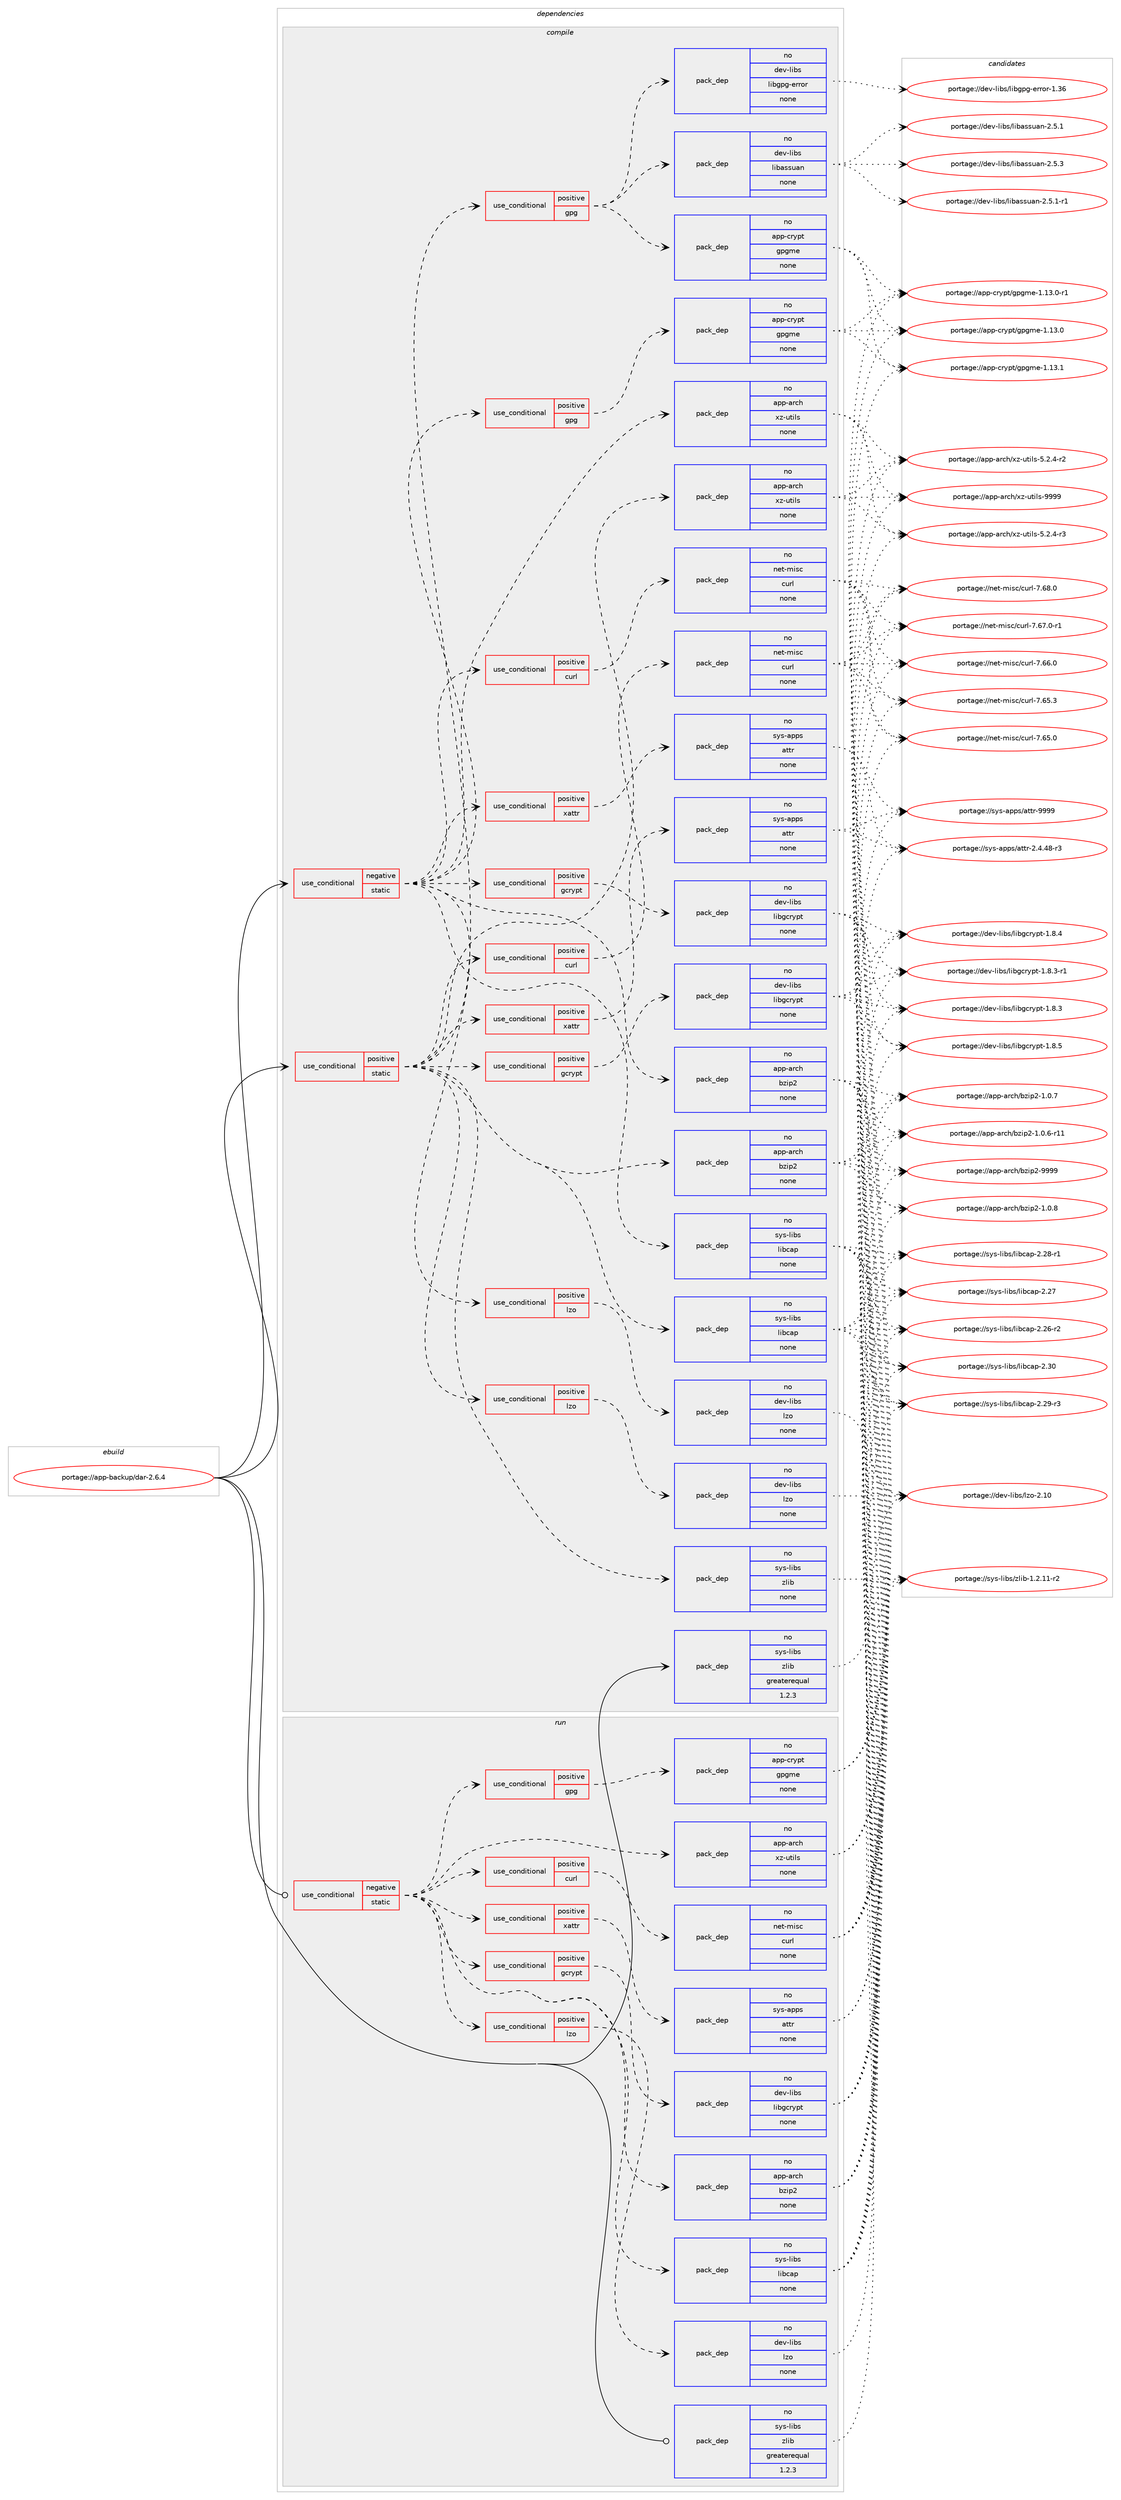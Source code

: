 digraph prolog {

# *************
# Graph options
# *************

newrank=true;
concentrate=true;
compound=true;
graph [rankdir=LR,fontname=Helvetica,fontsize=10,ranksep=1.5];#, ranksep=2.5, nodesep=0.2];
edge  [arrowhead=vee];
node  [fontname=Helvetica,fontsize=10];

# **********
# The ebuild
# **********

subgraph cluster_leftcol {
color=gray;
label=<<i>ebuild</i>>;
id [label="portage://app-backup/dar-2.6.4", color=red, width=4, href="../app-backup/dar-2.6.4.svg"];
}

# ****************
# The dependencies
# ****************

subgraph cluster_midcol {
color=gray;
label=<<i>dependencies</i>>;
subgraph cluster_compile {
fillcolor="#eeeeee";
style=filled;
label=<<i>compile</i>>;
subgraph cond152080 {
dependency645815 [label=<<TABLE BORDER="0" CELLBORDER="1" CELLSPACING="0" CELLPADDING="4"><TR><TD ROWSPAN="3" CELLPADDING="10">use_conditional</TD></TR><TR><TD>negative</TD></TR><TR><TD>static</TD></TR></TABLE>>, shape=none, color=red];
subgraph pack485140 {
dependency645816 [label=<<TABLE BORDER="0" CELLBORDER="1" CELLSPACING="0" CELLPADDING="4" WIDTH="220"><TR><TD ROWSPAN="6" CELLPADDING="30">pack_dep</TD></TR><TR><TD WIDTH="110">no</TD></TR><TR><TD>app-arch</TD></TR><TR><TD>bzip2</TD></TR><TR><TD>none</TD></TR><TR><TD></TD></TR></TABLE>>, shape=none, color=blue];
}
dependency645815:e -> dependency645816:w [weight=20,style="dashed",arrowhead="vee"];
subgraph pack485141 {
dependency645817 [label=<<TABLE BORDER="0" CELLBORDER="1" CELLSPACING="0" CELLPADDING="4" WIDTH="220"><TR><TD ROWSPAN="6" CELLPADDING="30">pack_dep</TD></TR><TR><TD WIDTH="110">no</TD></TR><TR><TD>app-arch</TD></TR><TR><TD>xz-utils</TD></TR><TR><TD>none</TD></TR><TR><TD></TD></TR></TABLE>>, shape=none, color=blue];
}
dependency645815:e -> dependency645817:w [weight=20,style="dashed",arrowhead="vee"];
subgraph pack485142 {
dependency645818 [label=<<TABLE BORDER="0" CELLBORDER="1" CELLSPACING="0" CELLPADDING="4" WIDTH="220"><TR><TD ROWSPAN="6" CELLPADDING="30">pack_dep</TD></TR><TR><TD WIDTH="110">no</TD></TR><TR><TD>sys-libs</TD></TR><TR><TD>libcap</TD></TR><TR><TD>none</TD></TR><TR><TD></TD></TR></TABLE>>, shape=none, color=blue];
}
dependency645815:e -> dependency645818:w [weight=20,style="dashed",arrowhead="vee"];
subgraph cond152081 {
dependency645819 [label=<<TABLE BORDER="0" CELLBORDER="1" CELLSPACING="0" CELLPADDING="4"><TR><TD ROWSPAN="3" CELLPADDING="10">use_conditional</TD></TR><TR><TD>positive</TD></TR><TR><TD>curl</TD></TR></TABLE>>, shape=none, color=red];
subgraph pack485143 {
dependency645820 [label=<<TABLE BORDER="0" CELLBORDER="1" CELLSPACING="0" CELLPADDING="4" WIDTH="220"><TR><TD ROWSPAN="6" CELLPADDING="30">pack_dep</TD></TR><TR><TD WIDTH="110">no</TD></TR><TR><TD>net-misc</TD></TR><TR><TD>curl</TD></TR><TR><TD>none</TD></TR><TR><TD></TD></TR></TABLE>>, shape=none, color=blue];
}
dependency645819:e -> dependency645820:w [weight=20,style="dashed",arrowhead="vee"];
}
dependency645815:e -> dependency645819:w [weight=20,style="dashed",arrowhead="vee"];
subgraph cond152082 {
dependency645821 [label=<<TABLE BORDER="0" CELLBORDER="1" CELLSPACING="0" CELLPADDING="4"><TR><TD ROWSPAN="3" CELLPADDING="10">use_conditional</TD></TR><TR><TD>positive</TD></TR><TR><TD>gcrypt</TD></TR></TABLE>>, shape=none, color=red];
subgraph pack485144 {
dependency645822 [label=<<TABLE BORDER="0" CELLBORDER="1" CELLSPACING="0" CELLPADDING="4" WIDTH="220"><TR><TD ROWSPAN="6" CELLPADDING="30">pack_dep</TD></TR><TR><TD WIDTH="110">no</TD></TR><TR><TD>dev-libs</TD></TR><TR><TD>libgcrypt</TD></TR><TR><TD>none</TD></TR><TR><TD></TD></TR></TABLE>>, shape=none, color=blue];
}
dependency645821:e -> dependency645822:w [weight=20,style="dashed",arrowhead="vee"];
}
dependency645815:e -> dependency645821:w [weight=20,style="dashed",arrowhead="vee"];
subgraph cond152083 {
dependency645823 [label=<<TABLE BORDER="0" CELLBORDER="1" CELLSPACING="0" CELLPADDING="4"><TR><TD ROWSPAN="3" CELLPADDING="10">use_conditional</TD></TR><TR><TD>positive</TD></TR><TR><TD>gpg</TD></TR></TABLE>>, shape=none, color=red];
subgraph pack485145 {
dependency645824 [label=<<TABLE BORDER="0" CELLBORDER="1" CELLSPACING="0" CELLPADDING="4" WIDTH="220"><TR><TD ROWSPAN="6" CELLPADDING="30">pack_dep</TD></TR><TR><TD WIDTH="110">no</TD></TR><TR><TD>app-crypt</TD></TR><TR><TD>gpgme</TD></TR><TR><TD>none</TD></TR><TR><TD></TD></TR></TABLE>>, shape=none, color=blue];
}
dependency645823:e -> dependency645824:w [weight=20,style="dashed",arrowhead="vee"];
}
dependency645815:e -> dependency645823:w [weight=20,style="dashed",arrowhead="vee"];
subgraph cond152084 {
dependency645825 [label=<<TABLE BORDER="0" CELLBORDER="1" CELLSPACING="0" CELLPADDING="4"><TR><TD ROWSPAN="3" CELLPADDING="10">use_conditional</TD></TR><TR><TD>positive</TD></TR><TR><TD>lzo</TD></TR></TABLE>>, shape=none, color=red];
subgraph pack485146 {
dependency645826 [label=<<TABLE BORDER="0" CELLBORDER="1" CELLSPACING="0" CELLPADDING="4" WIDTH="220"><TR><TD ROWSPAN="6" CELLPADDING="30">pack_dep</TD></TR><TR><TD WIDTH="110">no</TD></TR><TR><TD>dev-libs</TD></TR><TR><TD>lzo</TD></TR><TR><TD>none</TD></TR><TR><TD></TD></TR></TABLE>>, shape=none, color=blue];
}
dependency645825:e -> dependency645826:w [weight=20,style="dashed",arrowhead="vee"];
}
dependency645815:e -> dependency645825:w [weight=20,style="dashed",arrowhead="vee"];
subgraph cond152085 {
dependency645827 [label=<<TABLE BORDER="0" CELLBORDER="1" CELLSPACING="0" CELLPADDING="4"><TR><TD ROWSPAN="3" CELLPADDING="10">use_conditional</TD></TR><TR><TD>positive</TD></TR><TR><TD>xattr</TD></TR></TABLE>>, shape=none, color=red];
subgraph pack485147 {
dependency645828 [label=<<TABLE BORDER="0" CELLBORDER="1" CELLSPACING="0" CELLPADDING="4" WIDTH="220"><TR><TD ROWSPAN="6" CELLPADDING="30">pack_dep</TD></TR><TR><TD WIDTH="110">no</TD></TR><TR><TD>sys-apps</TD></TR><TR><TD>attr</TD></TR><TR><TD>none</TD></TR><TR><TD></TD></TR></TABLE>>, shape=none, color=blue];
}
dependency645827:e -> dependency645828:w [weight=20,style="dashed",arrowhead="vee"];
}
dependency645815:e -> dependency645827:w [weight=20,style="dashed",arrowhead="vee"];
}
id:e -> dependency645815:w [weight=20,style="solid",arrowhead="vee"];
subgraph cond152086 {
dependency645829 [label=<<TABLE BORDER="0" CELLBORDER="1" CELLSPACING="0" CELLPADDING="4"><TR><TD ROWSPAN="3" CELLPADDING="10">use_conditional</TD></TR><TR><TD>positive</TD></TR><TR><TD>static</TD></TR></TABLE>>, shape=none, color=red];
subgraph pack485148 {
dependency645830 [label=<<TABLE BORDER="0" CELLBORDER="1" CELLSPACING="0" CELLPADDING="4" WIDTH="220"><TR><TD ROWSPAN="6" CELLPADDING="30">pack_dep</TD></TR><TR><TD WIDTH="110">no</TD></TR><TR><TD>app-arch</TD></TR><TR><TD>bzip2</TD></TR><TR><TD>none</TD></TR><TR><TD></TD></TR></TABLE>>, shape=none, color=blue];
}
dependency645829:e -> dependency645830:w [weight=20,style="dashed",arrowhead="vee"];
subgraph pack485149 {
dependency645831 [label=<<TABLE BORDER="0" CELLBORDER="1" CELLSPACING="0" CELLPADDING="4" WIDTH="220"><TR><TD ROWSPAN="6" CELLPADDING="30">pack_dep</TD></TR><TR><TD WIDTH="110">no</TD></TR><TR><TD>app-arch</TD></TR><TR><TD>xz-utils</TD></TR><TR><TD>none</TD></TR><TR><TD></TD></TR></TABLE>>, shape=none, color=blue];
}
dependency645829:e -> dependency645831:w [weight=20,style="dashed",arrowhead="vee"];
subgraph pack485150 {
dependency645832 [label=<<TABLE BORDER="0" CELLBORDER="1" CELLSPACING="0" CELLPADDING="4" WIDTH="220"><TR><TD ROWSPAN="6" CELLPADDING="30">pack_dep</TD></TR><TR><TD WIDTH="110">no</TD></TR><TR><TD>sys-libs</TD></TR><TR><TD>libcap</TD></TR><TR><TD>none</TD></TR><TR><TD></TD></TR></TABLE>>, shape=none, color=blue];
}
dependency645829:e -> dependency645832:w [weight=20,style="dashed",arrowhead="vee"];
subgraph pack485151 {
dependency645833 [label=<<TABLE BORDER="0" CELLBORDER="1" CELLSPACING="0" CELLPADDING="4" WIDTH="220"><TR><TD ROWSPAN="6" CELLPADDING="30">pack_dep</TD></TR><TR><TD WIDTH="110">no</TD></TR><TR><TD>sys-libs</TD></TR><TR><TD>zlib</TD></TR><TR><TD>none</TD></TR><TR><TD></TD></TR></TABLE>>, shape=none, color=blue];
}
dependency645829:e -> dependency645833:w [weight=20,style="dashed",arrowhead="vee"];
subgraph cond152087 {
dependency645834 [label=<<TABLE BORDER="0" CELLBORDER="1" CELLSPACING="0" CELLPADDING="4"><TR><TD ROWSPAN="3" CELLPADDING="10">use_conditional</TD></TR><TR><TD>positive</TD></TR><TR><TD>curl</TD></TR></TABLE>>, shape=none, color=red];
subgraph pack485152 {
dependency645835 [label=<<TABLE BORDER="0" CELLBORDER="1" CELLSPACING="0" CELLPADDING="4" WIDTH="220"><TR><TD ROWSPAN="6" CELLPADDING="30">pack_dep</TD></TR><TR><TD WIDTH="110">no</TD></TR><TR><TD>net-misc</TD></TR><TR><TD>curl</TD></TR><TR><TD>none</TD></TR><TR><TD></TD></TR></TABLE>>, shape=none, color=blue];
}
dependency645834:e -> dependency645835:w [weight=20,style="dashed",arrowhead="vee"];
}
dependency645829:e -> dependency645834:w [weight=20,style="dashed",arrowhead="vee"];
subgraph cond152088 {
dependency645836 [label=<<TABLE BORDER="0" CELLBORDER="1" CELLSPACING="0" CELLPADDING="4"><TR><TD ROWSPAN="3" CELLPADDING="10">use_conditional</TD></TR><TR><TD>positive</TD></TR><TR><TD>gcrypt</TD></TR></TABLE>>, shape=none, color=red];
subgraph pack485153 {
dependency645837 [label=<<TABLE BORDER="0" CELLBORDER="1" CELLSPACING="0" CELLPADDING="4" WIDTH="220"><TR><TD ROWSPAN="6" CELLPADDING="30">pack_dep</TD></TR><TR><TD WIDTH="110">no</TD></TR><TR><TD>dev-libs</TD></TR><TR><TD>libgcrypt</TD></TR><TR><TD>none</TD></TR><TR><TD></TD></TR></TABLE>>, shape=none, color=blue];
}
dependency645836:e -> dependency645837:w [weight=20,style="dashed",arrowhead="vee"];
}
dependency645829:e -> dependency645836:w [weight=20,style="dashed",arrowhead="vee"];
subgraph cond152089 {
dependency645838 [label=<<TABLE BORDER="0" CELLBORDER="1" CELLSPACING="0" CELLPADDING="4"><TR><TD ROWSPAN="3" CELLPADDING="10">use_conditional</TD></TR><TR><TD>positive</TD></TR><TR><TD>gpg</TD></TR></TABLE>>, shape=none, color=red];
subgraph pack485154 {
dependency645839 [label=<<TABLE BORDER="0" CELLBORDER="1" CELLSPACING="0" CELLPADDING="4" WIDTH="220"><TR><TD ROWSPAN="6" CELLPADDING="30">pack_dep</TD></TR><TR><TD WIDTH="110">no</TD></TR><TR><TD>app-crypt</TD></TR><TR><TD>gpgme</TD></TR><TR><TD>none</TD></TR><TR><TD></TD></TR></TABLE>>, shape=none, color=blue];
}
dependency645838:e -> dependency645839:w [weight=20,style="dashed",arrowhead="vee"];
subgraph pack485155 {
dependency645840 [label=<<TABLE BORDER="0" CELLBORDER="1" CELLSPACING="0" CELLPADDING="4" WIDTH="220"><TR><TD ROWSPAN="6" CELLPADDING="30">pack_dep</TD></TR><TR><TD WIDTH="110">no</TD></TR><TR><TD>dev-libs</TD></TR><TR><TD>libassuan</TD></TR><TR><TD>none</TD></TR><TR><TD></TD></TR></TABLE>>, shape=none, color=blue];
}
dependency645838:e -> dependency645840:w [weight=20,style="dashed",arrowhead="vee"];
subgraph pack485156 {
dependency645841 [label=<<TABLE BORDER="0" CELLBORDER="1" CELLSPACING="0" CELLPADDING="4" WIDTH="220"><TR><TD ROWSPAN="6" CELLPADDING="30">pack_dep</TD></TR><TR><TD WIDTH="110">no</TD></TR><TR><TD>dev-libs</TD></TR><TR><TD>libgpg-error</TD></TR><TR><TD>none</TD></TR><TR><TD></TD></TR></TABLE>>, shape=none, color=blue];
}
dependency645838:e -> dependency645841:w [weight=20,style="dashed",arrowhead="vee"];
}
dependency645829:e -> dependency645838:w [weight=20,style="dashed",arrowhead="vee"];
subgraph cond152090 {
dependency645842 [label=<<TABLE BORDER="0" CELLBORDER="1" CELLSPACING="0" CELLPADDING="4"><TR><TD ROWSPAN="3" CELLPADDING="10">use_conditional</TD></TR><TR><TD>positive</TD></TR><TR><TD>lzo</TD></TR></TABLE>>, shape=none, color=red];
subgraph pack485157 {
dependency645843 [label=<<TABLE BORDER="0" CELLBORDER="1" CELLSPACING="0" CELLPADDING="4" WIDTH="220"><TR><TD ROWSPAN="6" CELLPADDING="30">pack_dep</TD></TR><TR><TD WIDTH="110">no</TD></TR><TR><TD>dev-libs</TD></TR><TR><TD>lzo</TD></TR><TR><TD>none</TD></TR><TR><TD></TD></TR></TABLE>>, shape=none, color=blue];
}
dependency645842:e -> dependency645843:w [weight=20,style="dashed",arrowhead="vee"];
}
dependency645829:e -> dependency645842:w [weight=20,style="dashed",arrowhead="vee"];
subgraph cond152091 {
dependency645844 [label=<<TABLE BORDER="0" CELLBORDER="1" CELLSPACING="0" CELLPADDING="4"><TR><TD ROWSPAN="3" CELLPADDING="10">use_conditional</TD></TR><TR><TD>positive</TD></TR><TR><TD>xattr</TD></TR></TABLE>>, shape=none, color=red];
subgraph pack485158 {
dependency645845 [label=<<TABLE BORDER="0" CELLBORDER="1" CELLSPACING="0" CELLPADDING="4" WIDTH="220"><TR><TD ROWSPAN="6" CELLPADDING="30">pack_dep</TD></TR><TR><TD WIDTH="110">no</TD></TR><TR><TD>sys-apps</TD></TR><TR><TD>attr</TD></TR><TR><TD>none</TD></TR><TR><TD></TD></TR></TABLE>>, shape=none, color=blue];
}
dependency645844:e -> dependency645845:w [weight=20,style="dashed",arrowhead="vee"];
}
dependency645829:e -> dependency645844:w [weight=20,style="dashed",arrowhead="vee"];
}
id:e -> dependency645829:w [weight=20,style="solid",arrowhead="vee"];
subgraph pack485159 {
dependency645846 [label=<<TABLE BORDER="0" CELLBORDER="1" CELLSPACING="0" CELLPADDING="4" WIDTH="220"><TR><TD ROWSPAN="6" CELLPADDING="30">pack_dep</TD></TR><TR><TD WIDTH="110">no</TD></TR><TR><TD>sys-libs</TD></TR><TR><TD>zlib</TD></TR><TR><TD>greaterequal</TD></TR><TR><TD>1.2.3</TD></TR></TABLE>>, shape=none, color=blue];
}
id:e -> dependency645846:w [weight=20,style="solid",arrowhead="vee"];
}
subgraph cluster_compileandrun {
fillcolor="#eeeeee";
style=filled;
label=<<i>compile and run</i>>;
}
subgraph cluster_run {
fillcolor="#eeeeee";
style=filled;
label=<<i>run</i>>;
subgraph cond152092 {
dependency645847 [label=<<TABLE BORDER="0" CELLBORDER="1" CELLSPACING="0" CELLPADDING="4"><TR><TD ROWSPAN="3" CELLPADDING="10">use_conditional</TD></TR><TR><TD>negative</TD></TR><TR><TD>static</TD></TR></TABLE>>, shape=none, color=red];
subgraph pack485160 {
dependency645848 [label=<<TABLE BORDER="0" CELLBORDER="1" CELLSPACING="0" CELLPADDING="4" WIDTH="220"><TR><TD ROWSPAN="6" CELLPADDING="30">pack_dep</TD></TR><TR><TD WIDTH="110">no</TD></TR><TR><TD>app-arch</TD></TR><TR><TD>bzip2</TD></TR><TR><TD>none</TD></TR><TR><TD></TD></TR></TABLE>>, shape=none, color=blue];
}
dependency645847:e -> dependency645848:w [weight=20,style="dashed",arrowhead="vee"];
subgraph pack485161 {
dependency645849 [label=<<TABLE BORDER="0" CELLBORDER="1" CELLSPACING="0" CELLPADDING="4" WIDTH="220"><TR><TD ROWSPAN="6" CELLPADDING="30">pack_dep</TD></TR><TR><TD WIDTH="110">no</TD></TR><TR><TD>app-arch</TD></TR><TR><TD>xz-utils</TD></TR><TR><TD>none</TD></TR><TR><TD></TD></TR></TABLE>>, shape=none, color=blue];
}
dependency645847:e -> dependency645849:w [weight=20,style="dashed",arrowhead="vee"];
subgraph pack485162 {
dependency645850 [label=<<TABLE BORDER="0" CELLBORDER="1" CELLSPACING="0" CELLPADDING="4" WIDTH="220"><TR><TD ROWSPAN="6" CELLPADDING="30">pack_dep</TD></TR><TR><TD WIDTH="110">no</TD></TR><TR><TD>sys-libs</TD></TR><TR><TD>libcap</TD></TR><TR><TD>none</TD></TR><TR><TD></TD></TR></TABLE>>, shape=none, color=blue];
}
dependency645847:e -> dependency645850:w [weight=20,style="dashed",arrowhead="vee"];
subgraph cond152093 {
dependency645851 [label=<<TABLE BORDER="0" CELLBORDER="1" CELLSPACING="0" CELLPADDING="4"><TR><TD ROWSPAN="3" CELLPADDING="10">use_conditional</TD></TR><TR><TD>positive</TD></TR><TR><TD>curl</TD></TR></TABLE>>, shape=none, color=red];
subgraph pack485163 {
dependency645852 [label=<<TABLE BORDER="0" CELLBORDER="1" CELLSPACING="0" CELLPADDING="4" WIDTH="220"><TR><TD ROWSPAN="6" CELLPADDING="30">pack_dep</TD></TR><TR><TD WIDTH="110">no</TD></TR><TR><TD>net-misc</TD></TR><TR><TD>curl</TD></TR><TR><TD>none</TD></TR><TR><TD></TD></TR></TABLE>>, shape=none, color=blue];
}
dependency645851:e -> dependency645852:w [weight=20,style="dashed",arrowhead="vee"];
}
dependency645847:e -> dependency645851:w [weight=20,style="dashed",arrowhead="vee"];
subgraph cond152094 {
dependency645853 [label=<<TABLE BORDER="0" CELLBORDER="1" CELLSPACING="0" CELLPADDING="4"><TR><TD ROWSPAN="3" CELLPADDING="10">use_conditional</TD></TR><TR><TD>positive</TD></TR><TR><TD>gcrypt</TD></TR></TABLE>>, shape=none, color=red];
subgraph pack485164 {
dependency645854 [label=<<TABLE BORDER="0" CELLBORDER="1" CELLSPACING="0" CELLPADDING="4" WIDTH="220"><TR><TD ROWSPAN="6" CELLPADDING="30">pack_dep</TD></TR><TR><TD WIDTH="110">no</TD></TR><TR><TD>dev-libs</TD></TR><TR><TD>libgcrypt</TD></TR><TR><TD>none</TD></TR><TR><TD></TD></TR></TABLE>>, shape=none, color=blue];
}
dependency645853:e -> dependency645854:w [weight=20,style="dashed",arrowhead="vee"];
}
dependency645847:e -> dependency645853:w [weight=20,style="dashed",arrowhead="vee"];
subgraph cond152095 {
dependency645855 [label=<<TABLE BORDER="0" CELLBORDER="1" CELLSPACING="0" CELLPADDING="4"><TR><TD ROWSPAN="3" CELLPADDING="10">use_conditional</TD></TR><TR><TD>positive</TD></TR><TR><TD>gpg</TD></TR></TABLE>>, shape=none, color=red];
subgraph pack485165 {
dependency645856 [label=<<TABLE BORDER="0" CELLBORDER="1" CELLSPACING="0" CELLPADDING="4" WIDTH="220"><TR><TD ROWSPAN="6" CELLPADDING="30">pack_dep</TD></TR><TR><TD WIDTH="110">no</TD></TR><TR><TD>app-crypt</TD></TR><TR><TD>gpgme</TD></TR><TR><TD>none</TD></TR><TR><TD></TD></TR></TABLE>>, shape=none, color=blue];
}
dependency645855:e -> dependency645856:w [weight=20,style="dashed",arrowhead="vee"];
}
dependency645847:e -> dependency645855:w [weight=20,style="dashed",arrowhead="vee"];
subgraph cond152096 {
dependency645857 [label=<<TABLE BORDER="0" CELLBORDER="1" CELLSPACING="0" CELLPADDING="4"><TR><TD ROWSPAN="3" CELLPADDING="10">use_conditional</TD></TR><TR><TD>positive</TD></TR><TR><TD>lzo</TD></TR></TABLE>>, shape=none, color=red];
subgraph pack485166 {
dependency645858 [label=<<TABLE BORDER="0" CELLBORDER="1" CELLSPACING="0" CELLPADDING="4" WIDTH="220"><TR><TD ROWSPAN="6" CELLPADDING="30">pack_dep</TD></TR><TR><TD WIDTH="110">no</TD></TR><TR><TD>dev-libs</TD></TR><TR><TD>lzo</TD></TR><TR><TD>none</TD></TR><TR><TD></TD></TR></TABLE>>, shape=none, color=blue];
}
dependency645857:e -> dependency645858:w [weight=20,style="dashed",arrowhead="vee"];
}
dependency645847:e -> dependency645857:w [weight=20,style="dashed",arrowhead="vee"];
subgraph cond152097 {
dependency645859 [label=<<TABLE BORDER="0" CELLBORDER="1" CELLSPACING="0" CELLPADDING="4"><TR><TD ROWSPAN="3" CELLPADDING="10">use_conditional</TD></TR><TR><TD>positive</TD></TR><TR><TD>xattr</TD></TR></TABLE>>, shape=none, color=red];
subgraph pack485167 {
dependency645860 [label=<<TABLE BORDER="0" CELLBORDER="1" CELLSPACING="0" CELLPADDING="4" WIDTH="220"><TR><TD ROWSPAN="6" CELLPADDING="30">pack_dep</TD></TR><TR><TD WIDTH="110">no</TD></TR><TR><TD>sys-apps</TD></TR><TR><TD>attr</TD></TR><TR><TD>none</TD></TR><TR><TD></TD></TR></TABLE>>, shape=none, color=blue];
}
dependency645859:e -> dependency645860:w [weight=20,style="dashed",arrowhead="vee"];
}
dependency645847:e -> dependency645859:w [weight=20,style="dashed",arrowhead="vee"];
}
id:e -> dependency645847:w [weight=20,style="solid",arrowhead="odot"];
subgraph pack485168 {
dependency645861 [label=<<TABLE BORDER="0" CELLBORDER="1" CELLSPACING="0" CELLPADDING="4" WIDTH="220"><TR><TD ROWSPAN="6" CELLPADDING="30">pack_dep</TD></TR><TR><TD WIDTH="110">no</TD></TR><TR><TD>sys-libs</TD></TR><TR><TD>zlib</TD></TR><TR><TD>greaterequal</TD></TR><TR><TD>1.2.3</TD></TR></TABLE>>, shape=none, color=blue];
}
id:e -> dependency645861:w [weight=20,style="solid",arrowhead="odot"];
}
}

# **************
# The candidates
# **************

subgraph cluster_choices {
rank=same;
color=gray;
label=<<i>candidates</i>>;

subgraph choice485140 {
color=black;
nodesep=1;
choice971121124597114991044798122105112504557575757 [label="portage://app-arch/bzip2-9999", color=red, width=4,href="../app-arch/bzip2-9999.svg"];
choice97112112459711499104479812210511250454946484656 [label="portage://app-arch/bzip2-1.0.8", color=red, width=4,href="../app-arch/bzip2-1.0.8.svg"];
choice97112112459711499104479812210511250454946484655 [label="portage://app-arch/bzip2-1.0.7", color=red, width=4,href="../app-arch/bzip2-1.0.7.svg"];
choice97112112459711499104479812210511250454946484654451144949 [label="portage://app-arch/bzip2-1.0.6-r11", color=red, width=4,href="../app-arch/bzip2-1.0.6-r11.svg"];
dependency645816:e -> choice971121124597114991044798122105112504557575757:w [style=dotted,weight="100"];
dependency645816:e -> choice97112112459711499104479812210511250454946484656:w [style=dotted,weight="100"];
dependency645816:e -> choice97112112459711499104479812210511250454946484655:w [style=dotted,weight="100"];
dependency645816:e -> choice97112112459711499104479812210511250454946484654451144949:w [style=dotted,weight="100"];
}
subgraph choice485141 {
color=black;
nodesep=1;
choice9711211245971149910447120122451171161051081154557575757 [label="portage://app-arch/xz-utils-9999", color=red, width=4,href="../app-arch/xz-utils-9999.svg"];
choice9711211245971149910447120122451171161051081154553465046524511451 [label="portage://app-arch/xz-utils-5.2.4-r3", color=red, width=4,href="../app-arch/xz-utils-5.2.4-r3.svg"];
choice9711211245971149910447120122451171161051081154553465046524511450 [label="portage://app-arch/xz-utils-5.2.4-r2", color=red, width=4,href="../app-arch/xz-utils-5.2.4-r2.svg"];
dependency645817:e -> choice9711211245971149910447120122451171161051081154557575757:w [style=dotted,weight="100"];
dependency645817:e -> choice9711211245971149910447120122451171161051081154553465046524511451:w [style=dotted,weight="100"];
dependency645817:e -> choice9711211245971149910447120122451171161051081154553465046524511450:w [style=dotted,weight="100"];
}
subgraph choice485142 {
color=black;
nodesep=1;
choice1151211154510810598115471081059899971124550465148 [label="portage://sys-libs/libcap-2.30", color=red, width=4,href="../sys-libs/libcap-2.30.svg"];
choice11512111545108105981154710810598999711245504650574511451 [label="portage://sys-libs/libcap-2.29-r3", color=red, width=4,href="../sys-libs/libcap-2.29-r3.svg"];
choice11512111545108105981154710810598999711245504650564511449 [label="portage://sys-libs/libcap-2.28-r1", color=red, width=4,href="../sys-libs/libcap-2.28-r1.svg"];
choice1151211154510810598115471081059899971124550465055 [label="portage://sys-libs/libcap-2.27", color=red, width=4,href="../sys-libs/libcap-2.27.svg"];
choice11512111545108105981154710810598999711245504650544511450 [label="portage://sys-libs/libcap-2.26-r2", color=red, width=4,href="../sys-libs/libcap-2.26-r2.svg"];
dependency645818:e -> choice1151211154510810598115471081059899971124550465148:w [style=dotted,weight="100"];
dependency645818:e -> choice11512111545108105981154710810598999711245504650574511451:w [style=dotted,weight="100"];
dependency645818:e -> choice11512111545108105981154710810598999711245504650564511449:w [style=dotted,weight="100"];
dependency645818:e -> choice1151211154510810598115471081059899971124550465055:w [style=dotted,weight="100"];
dependency645818:e -> choice11512111545108105981154710810598999711245504650544511450:w [style=dotted,weight="100"];
}
subgraph choice485143 {
color=black;
nodesep=1;
choice1101011164510910511599479911711410845554654564648 [label="portage://net-misc/curl-7.68.0", color=red, width=4,href="../net-misc/curl-7.68.0.svg"];
choice11010111645109105115994799117114108455546545546484511449 [label="portage://net-misc/curl-7.67.0-r1", color=red, width=4,href="../net-misc/curl-7.67.0-r1.svg"];
choice1101011164510910511599479911711410845554654544648 [label="portage://net-misc/curl-7.66.0", color=red, width=4,href="../net-misc/curl-7.66.0.svg"];
choice1101011164510910511599479911711410845554654534651 [label="portage://net-misc/curl-7.65.3", color=red, width=4,href="../net-misc/curl-7.65.3.svg"];
choice1101011164510910511599479911711410845554654534648 [label="portage://net-misc/curl-7.65.0", color=red, width=4,href="../net-misc/curl-7.65.0.svg"];
dependency645820:e -> choice1101011164510910511599479911711410845554654564648:w [style=dotted,weight="100"];
dependency645820:e -> choice11010111645109105115994799117114108455546545546484511449:w [style=dotted,weight="100"];
dependency645820:e -> choice1101011164510910511599479911711410845554654544648:w [style=dotted,weight="100"];
dependency645820:e -> choice1101011164510910511599479911711410845554654534651:w [style=dotted,weight="100"];
dependency645820:e -> choice1101011164510910511599479911711410845554654534648:w [style=dotted,weight="100"];
}
subgraph choice485144 {
color=black;
nodesep=1;
choice1001011184510810598115471081059810399114121112116454946564653 [label="portage://dev-libs/libgcrypt-1.8.5", color=red, width=4,href="../dev-libs/libgcrypt-1.8.5.svg"];
choice1001011184510810598115471081059810399114121112116454946564652 [label="portage://dev-libs/libgcrypt-1.8.4", color=red, width=4,href="../dev-libs/libgcrypt-1.8.4.svg"];
choice10010111845108105981154710810598103991141211121164549465646514511449 [label="portage://dev-libs/libgcrypt-1.8.3-r1", color=red, width=4,href="../dev-libs/libgcrypt-1.8.3-r1.svg"];
choice1001011184510810598115471081059810399114121112116454946564651 [label="portage://dev-libs/libgcrypt-1.8.3", color=red, width=4,href="../dev-libs/libgcrypt-1.8.3.svg"];
dependency645822:e -> choice1001011184510810598115471081059810399114121112116454946564653:w [style=dotted,weight="100"];
dependency645822:e -> choice1001011184510810598115471081059810399114121112116454946564652:w [style=dotted,weight="100"];
dependency645822:e -> choice10010111845108105981154710810598103991141211121164549465646514511449:w [style=dotted,weight="100"];
dependency645822:e -> choice1001011184510810598115471081059810399114121112116454946564651:w [style=dotted,weight="100"];
}
subgraph choice485145 {
color=black;
nodesep=1;
choice9711211245991141211121164710311210310910145494649514649 [label="portage://app-crypt/gpgme-1.13.1", color=red, width=4,href="../app-crypt/gpgme-1.13.1.svg"];
choice97112112459911412111211647103112103109101454946495146484511449 [label="portage://app-crypt/gpgme-1.13.0-r1", color=red, width=4,href="../app-crypt/gpgme-1.13.0-r1.svg"];
choice9711211245991141211121164710311210310910145494649514648 [label="portage://app-crypt/gpgme-1.13.0", color=red, width=4,href="../app-crypt/gpgme-1.13.0.svg"];
dependency645824:e -> choice9711211245991141211121164710311210310910145494649514649:w [style=dotted,weight="100"];
dependency645824:e -> choice97112112459911412111211647103112103109101454946495146484511449:w [style=dotted,weight="100"];
dependency645824:e -> choice9711211245991141211121164710311210310910145494649514648:w [style=dotted,weight="100"];
}
subgraph choice485146 {
color=black;
nodesep=1;
choice1001011184510810598115471081221114550464948 [label="portage://dev-libs/lzo-2.10", color=red, width=4,href="../dev-libs/lzo-2.10.svg"];
dependency645826:e -> choice1001011184510810598115471081221114550464948:w [style=dotted,weight="100"];
}
subgraph choice485147 {
color=black;
nodesep=1;
choice115121115459711211211547971161161144557575757 [label="portage://sys-apps/attr-9999", color=red, width=4,href="../sys-apps/attr-9999.svg"];
choice11512111545971121121154797116116114455046524652564511451 [label="portage://sys-apps/attr-2.4.48-r3", color=red, width=4,href="../sys-apps/attr-2.4.48-r3.svg"];
dependency645828:e -> choice115121115459711211211547971161161144557575757:w [style=dotted,weight="100"];
dependency645828:e -> choice11512111545971121121154797116116114455046524652564511451:w [style=dotted,weight="100"];
}
subgraph choice485148 {
color=black;
nodesep=1;
choice971121124597114991044798122105112504557575757 [label="portage://app-arch/bzip2-9999", color=red, width=4,href="../app-arch/bzip2-9999.svg"];
choice97112112459711499104479812210511250454946484656 [label="portage://app-arch/bzip2-1.0.8", color=red, width=4,href="../app-arch/bzip2-1.0.8.svg"];
choice97112112459711499104479812210511250454946484655 [label="portage://app-arch/bzip2-1.0.7", color=red, width=4,href="../app-arch/bzip2-1.0.7.svg"];
choice97112112459711499104479812210511250454946484654451144949 [label="portage://app-arch/bzip2-1.0.6-r11", color=red, width=4,href="../app-arch/bzip2-1.0.6-r11.svg"];
dependency645830:e -> choice971121124597114991044798122105112504557575757:w [style=dotted,weight="100"];
dependency645830:e -> choice97112112459711499104479812210511250454946484656:w [style=dotted,weight="100"];
dependency645830:e -> choice97112112459711499104479812210511250454946484655:w [style=dotted,weight="100"];
dependency645830:e -> choice97112112459711499104479812210511250454946484654451144949:w [style=dotted,weight="100"];
}
subgraph choice485149 {
color=black;
nodesep=1;
choice9711211245971149910447120122451171161051081154557575757 [label="portage://app-arch/xz-utils-9999", color=red, width=4,href="../app-arch/xz-utils-9999.svg"];
choice9711211245971149910447120122451171161051081154553465046524511451 [label="portage://app-arch/xz-utils-5.2.4-r3", color=red, width=4,href="../app-arch/xz-utils-5.2.4-r3.svg"];
choice9711211245971149910447120122451171161051081154553465046524511450 [label="portage://app-arch/xz-utils-5.2.4-r2", color=red, width=4,href="../app-arch/xz-utils-5.2.4-r2.svg"];
dependency645831:e -> choice9711211245971149910447120122451171161051081154557575757:w [style=dotted,weight="100"];
dependency645831:e -> choice9711211245971149910447120122451171161051081154553465046524511451:w [style=dotted,weight="100"];
dependency645831:e -> choice9711211245971149910447120122451171161051081154553465046524511450:w [style=dotted,weight="100"];
}
subgraph choice485150 {
color=black;
nodesep=1;
choice1151211154510810598115471081059899971124550465148 [label="portage://sys-libs/libcap-2.30", color=red, width=4,href="../sys-libs/libcap-2.30.svg"];
choice11512111545108105981154710810598999711245504650574511451 [label="portage://sys-libs/libcap-2.29-r3", color=red, width=4,href="../sys-libs/libcap-2.29-r3.svg"];
choice11512111545108105981154710810598999711245504650564511449 [label="portage://sys-libs/libcap-2.28-r1", color=red, width=4,href="../sys-libs/libcap-2.28-r1.svg"];
choice1151211154510810598115471081059899971124550465055 [label="portage://sys-libs/libcap-2.27", color=red, width=4,href="../sys-libs/libcap-2.27.svg"];
choice11512111545108105981154710810598999711245504650544511450 [label="portage://sys-libs/libcap-2.26-r2", color=red, width=4,href="../sys-libs/libcap-2.26-r2.svg"];
dependency645832:e -> choice1151211154510810598115471081059899971124550465148:w [style=dotted,weight="100"];
dependency645832:e -> choice11512111545108105981154710810598999711245504650574511451:w [style=dotted,weight="100"];
dependency645832:e -> choice11512111545108105981154710810598999711245504650564511449:w [style=dotted,weight="100"];
dependency645832:e -> choice1151211154510810598115471081059899971124550465055:w [style=dotted,weight="100"];
dependency645832:e -> choice11512111545108105981154710810598999711245504650544511450:w [style=dotted,weight="100"];
}
subgraph choice485151 {
color=black;
nodesep=1;
choice11512111545108105981154712210810598454946504649494511450 [label="portage://sys-libs/zlib-1.2.11-r2", color=red, width=4,href="../sys-libs/zlib-1.2.11-r2.svg"];
dependency645833:e -> choice11512111545108105981154712210810598454946504649494511450:w [style=dotted,weight="100"];
}
subgraph choice485152 {
color=black;
nodesep=1;
choice1101011164510910511599479911711410845554654564648 [label="portage://net-misc/curl-7.68.0", color=red, width=4,href="../net-misc/curl-7.68.0.svg"];
choice11010111645109105115994799117114108455546545546484511449 [label="portage://net-misc/curl-7.67.0-r1", color=red, width=4,href="../net-misc/curl-7.67.0-r1.svg"];
choice1101011164510910511599479911711410845554654544648 [label="portage://net-misc/curl-7.66.0", color=red, width=4,href="../net-misc/curl-7.66.0.svg"];
choice1101011164510910511599479911711410845554654534651 [label="portage://net-misc/curl-7.65.3", color=red, width=4,href="../net-misc/curl-7.65.3.svg"];
choice1101011164510910511599479911711410845554654534648 [label="portage://net-misc/curl-7.65.0", color=red, width=4,href="../net-misc/curl-7.65.0.svg"];
dependency645835:e -> choice1101011164510910511599479911711410845554654564648:w [style=dotted,weight="100"];
dependency645835:e -> choice11010111645109105115994799117114108455546545546484511449:w [style=dotted,weight="100"];
dependency645835:e -> choice1101011164510910511599479911711410845554654544648:w [style=dotted,weight="100"];
dependency645835:e -> choice1101011164510910511599479911711410845554654534651:w [style=dotted,weight="100"];
dependency645835:e -> choice1101011164510910511599479911711410845554654534648:w [style=dotted,weight="100"];
}
subgraph choice485153 {
color=black;
nodesep=1;
choice1001011184510810598115471081059810399114121112116454946564653 [label="portage://dev-libs/libgcrypt-1.8.5", color=red, width=4,href="../dev-libs/libgcrypt-1.8.5.svg"];
choice1001011184510810598115471081059810399114121112116454946564652 [label="portage://dev-libs/libgcrypt-1.8.4", color=red, width=4,href="../dev-libs/libgcrypt-1.8.4.svg"];
choice10010111845108105981154710810598103991141211121164549465646514511449 [label="portage://dev-libs/libgcrypt-1.8.3-r1", color=red, width=4,href="../dev-libs/libgcrypt-1.8.3-r1.svg"];
choice1001011184510810598115471081059810399114121112116454946564651 [label="portage://dev-libs/libgcrypt-1.8.3", color=red, width=4,href="../dev-libs/libgcrypt-1.8.3.svg"];
dependency645837:e -> choice1001011184510810598115471081059810399114121112116454946564653:w [style=dotted,weight="100"];
dependency645837:e -> choice1001011184510810598115471081059810399114121112116454946564652:w [style=dotted,weight="100"];
dependency645837:e -> choice10010111845108105981154710810598103991141211121164549465646514511449:w [style=dotted,weight="100"];
dependency645837:e -> choice1001011184510810598115471081059810399114121112116454946564651:w [style=dotted,weight="100"];
}
subgraph choice485154 {
color=black;
nodesep=1;
choice9711211245991141211121164710311210310910145494649514649 [label="portage://app-crypt/gpgme-1.13.1", color=red, width=4,href="../app-crypt/gpgme-1.13.1.svg"];
choice97112112459911412111211647103112103109101454946495146484511449 [label="portage://app-crypt/gpgme-1.13.0-r1", color=red, width=4,href="../app-crypt/gpgme-1.13.0-r1.svg"];
choice9711211245991141211121164710311210310910145494649514648 [label="portage://app-crypt/gpgme-1.13.0", color=red, width=4,href="../app-crypt/gpgme-1.13.0.svg"];
dependency645839:e -> choice9711211245991141211121164710311210310910145494649514649:w [style=dotted,weight="100"];
dependency645839:e -> choice97112112459911412111211647103112103109101454946495146484511449:w [style=dotted,weight="100"];
dependency645839:e -> choice9711211245991141211121164710311210310910145494649514648:w [style=dotted,weight="100"];
}
subgraph choice485155 {
color=black;
nodesep=1;
choice100101118451081059811547108105989711511511797110455046534651 [label="portage://dev-libs/libassuan-2.5.3", color=red, width=4,href="../dev-libs/libassuan-2.5.3.svg"];
choice1001011184510810598115471081059897115115117971104550465346494511449 [label="portage://dev-libs/libassuan-2.5.1-r1", color=red, width=4,href="../dev-libs/libassuan-2.5.1-r1.svg"];
choice100101118451081059811547108105989711511511797110455046534649 [label="portage://dev-libs/libassuan-2.5.1", color=red, width=4,href="../dev-libs/libassuan-2.5.1.svg"];
dependency645840:e -> choice100101118451081059811547108105989711511511797110455046534651:w [style=dotted,weight="100"];
dependency645840:e -> choice1001011184510810598115471081059897115115117971104550465346494511449:w [style=dotted,weight="100"];
dependency645840:e -> choice100101118451081059811547108105989711511511797110455046534649:w [style=dotted,weight="100"];
}
subgraph choice485156 {
color=black;
nodesep=1;
choice10010111845108105981154710810598103112103451011141141111144549465154 [label="portage://dev-libs/libgpg-error-1.36", color=red, width=4,href="../dev-libs/libgpg-error-1.36.svg"];
dependency645841:e -> choice10010111845108105981154710810598103112103451011141141111144549465154:w [style=dotted,weight="100"];
}
subgraph choice485157 {
color=black;
nodesep=1;
choice1001011184510810598115471081221114550464948 [label="portage://dev-libs/lzo-2.10", color=red, width=4,href="../dev-libs/lzo-2.10.svg"];
dependency645843:e -> choice1001011184510810598115471081221114550464948:w [style=dotted,weight="100"];
}
subgraph choice485158 {
color=black;
nodesep=1;
choice115121115459711211211547971161161144557575757 [label="portage://sys-apps/attr-9999", color=red, width=4,href="../sys-apps/attr-9999.svg"];
choice11512111545971121121154797116116114455046524652564511451 [label="portage://sys-apps/attr-2.4.48-r3", color=red, width=4,href="../sys-apps/attr-2.4.48-r3.svg"];
dependency645845:e -> choice115121115459711211211547971161161144557575757:w [style=dotted,weight="100"];
dependency645845:e -> choice11512111545971121121154797116116114455046524652564511451:w [style=dotted,weight="100"];
}
subgraph choice485159 {
color=black;
nodesep=1;
choice11512111545108105981154712210810598454946504649494511450 [label="portage://sys-libs/zlib-1.2.11-r2", color=red, width=4,href="../sys-libs/zlib-1.2.11-r2.svg"];
dependency645846:e -> choice11512111545108105981154712210810598454946504649494511450:w [style=dotted,weight="100"];
}
subgraph choice485160 {
color=black;
nodesep=1;
choice971121124597114991044798122105112504557575757 [label="portage://app-arch/bzip2-9999", color=red, width=4,href="../app-arch/bzip2-9999.svg"];
choice97112112459711499104479812210511250454946484656 [label="portage://app-arch/bzip2-1.0.8", color=red, width=4,href="../app-arch/bzip2-1.0.8.svg"];
choice97112112459711499104479812210511250454946484655 [label="portage://app-arch/bzip2-1.0.7", color=red, width=4,href="../app-arch/bzip2-1.0.7.svg"];
choice97112112459711499104479812210511250454946484654451144949 [label="portage://app-arch/bzip2-1.0.6-r11", color=red, width=4,href="../app-arch/bzip2-1.0.6-r11.svg"];
dependency645848:e -> choice971121124597114991044798122105112504557575757:w [style=dotted,weight="100"];
dependency645848:e -> choice97112112459711499104479812210511250454946484656:w [style=dotted,weight="100"];
dependency645848:e -> choice97112112459711499104479812210511250454946484655:w [style=dotted,weight="100"];
dependency645848:e -> choice97112112459711499104479812210511250454946484654451144949:w [style=dotted,weight="100"];
}
subgraph choice485161 {
color=black;
nodesep=1;
choice9711211245971149910447120122451171161051081154557575757 [label="portage://app-arch/xz-utils-9999", color=red, width=4,href="../app-arch/xz-utils-9999.svg"];
choice9711211245971149910447120122451171161051081154553465046524511451 [label="portage://app-arch/xz-utils-5.2.4-r3", color=red, width=4,href="../app-arch/xz-utils-5.2.4-r3.svg"];
choice9711211245971149910447120122451171161051081154553465046524511450 [label="portage://app-arch/xz-utils-5.2.4-r2", color=red, width=4,href="../app-arch/xz-utils-5.2.4-r2.svg"];
dependency645849:e -> choice9711211245971149910447120122451171161051081154557575757:w [style=dotted,weight="100"];
dependency645849:e -> choice9711211245971149910447120122451171161051081154553465046524511451:w [style=dotted,weight="100"];
dependency645849:e -> choice9711211245971149910447120122451171161051081154553465046524511450:w [style=dotted,weight="100"];
}
subgraph choice485162 {
color=black;
nodesep=1;
choice1151211154510810598115471081059899971124550465148 [label="portage://sys-libs/libcap-2.30", color=red, width=4,href="../sys-libs/libcap-2.30.svg"];
choice11512111545108105981154710810598999711245504650574511451 [label="portage://sys-libs/libcap-2.29-r3", color=red, width=4,href="../sys-libs/libcap-2.29-r3.svg"];
choice11512111545108105981154710810598999711245504650564511449 [label="portage://sys-libs/libcap-2.28-r1", color=red, width=4,href="../sys-libs/libcap-2.28-r1.svg"];
choice1151211154510810598115471081059899971124550465055 [label="portage://sys-libs/libcap-2.27", color=red, width=4,href="../sys-libs/libcap-2.27.svg"];
choice11512111545108105981154710810598999711245504650544511450 [label="portage://sys-libs/libcap-2.26-r2", color=red, width=4,href="../sys-libs/libcap-2.26-r2.svg"];
dependency645850:e -> choice1151211154510810598115471081059899971124550465148:w [style=dotted,weight="100"];
dependency645850:e -> choice11512111545108105981154710810598999711245504650574511451:w [style=dotted,weight="100"];
dependency645850:e -> choice11512111545108105981154710810598999711245504650564511449:w [style=dotted,weight="100"];
dependency645850:e -> choice1151211154510810598115471081059899971124550465055:w [style=dotted,weight="100"];
dependency645850:e -> choice11512111545108105981154710810598999711245504650544511450:w [style=dotted,weight="100"];
}
subgraph choice485163 {
color=black;
nodesep=1;
choice1101011164510910511599479911711410845554654564648 [label="portage://net-misc/curl-7.68.0", color=red, width=4,href="../net-misc/curl-7.68.0.svg"];
choice11010111645109105115994799117114108455546545546484511449 [label="portage://net-misc/curl-7.67.0-r1", color=red, width=4,href="../net-misc/curl-7.67.0-r1.svg"];
choice1101011164510910511599479911711410845554654544648 [label="portage://net-misc/curl-7.66.0", color=red, width=4,href="../net-misc/curl-7.66.0.svg"];
choice1101011164510910511599479911711410845554654534651 [label="portage://net-misc/curl-7.65.3", color=red, width=4,href="../net-misc/curl-7.65.3.svg"];
choice1101011164510910511599479911711410845554654534648 [label="portage://net-misc/curl-7.65.0", color=red, width=4,href="../net-misc/curl-7.65.0.svg"];
dependency645852:e -> choice1101011164510910511599479911711410845554654564648:w [style=dotted,weight="100"];
dependency645852:e -> choice11010111645109105115994799117114108455546545546484511449:w [style=dotted,weight="100"];
dependency645852:e -> choice1101011164510910511599479911711410845554654544648:w [style=dotted,weight="100"];
dependency645852:e -> choice1101011164510910511599479911711410845554654534651:w [style=dotted,weight="100"];
dependency645852:e -> choice1101011164510910511599479911711410845554654534648:w [style=dotted,weight="100"];
}
subgraph choice485164 {
color=black;
nodesep=1;
choice1001011184510810598115471081059810399114121112116454946564653 [label="portage://dev-libs/libgcrypt-1.8.5", color=red, width=4,href="../dev-libs/libgcrypt-1.8.5.svg"];
choice1001011184510810598115471081059810399114121112116454946564652 [label="portage://dev-libs/libgcrypt-1.8.4", color=red, width=4,href="../dev-libs/libgcrypt-1.8.4.svg"];
choice10010111845108105981154710810598103991141211121164549465646514511449 [label="portage://dev-libs/libgcrypt-1.8.3-r1", color=red, width=4,href="../dev-libs/libgcrypt-1.8.3-r1.svg"];
choice1001011184510810598115471081059810399114121112116454946564651 [label="portage://dev-libs/libgcrypt-1.8.3", color=red, width=4,href="../dev-libs/libgcrypt-1.8.3.svg"];
dependency645854:e -> choice1001011184510810598115471081059810399114121112116454946564653:w [style=dotted,weight="100"];
dependency645854:e -> choice1001011184510810598115471081059810399114121112116454946564652:w [style=dotted,weight="100"];
dependency645854:e -> choice10010111845108105981154710810598103991141211121164549465646514511449:w [style=dotted,weight="100"];
dependency645854:e -> choice1001011184510810598115471081059810399114121112116454946564651:w [style=dotted,weight="100"];
}
subgraph choice485165 {
color=black;
nodesep=1;
choice9711211245991141211121164710311210310910145494649514649 [label="portage://app-crypt/gpgme-1.13.1", color=red, width=4,href="../app-crypt/gpgme-1.13.1.svg"];
choice97112112459911412111211647103112103109101454946495146484511449 [label="portage://app-crypt/gpgme-1.13.0-r1", color=red, width=4,href="../app-crypt/gpgme-1.13.0-r1.svg"];
choice9711211245991141211121164710311210310910145494649514648 [label="portage://app-crypt/gpgme-1.13.0", color=red, width=4,href="../app-crypt/gpgme-1.13.0.svg"];
dependency645856:e -> choice9711211245991141211121164710311210310910145494649514649:w [style=dotted,weight="100"];
dependency645856:e -> choice97112112459911412111211647103112103109101454946495146484511449:w [style=dotted,weight="100"];
dependency645856:e -> choice9711211245991141211121164710311210310910145494649514648:w [style=dotted,weight="100"];
}
subgraph choice485166 {
color=black;
nodesep=1;
choice1001011184510810598115471081221114550464948 [label="portage://dev-libs/lzo-2.10", color=red, width=4,href="../dev-libs/lzo-2.10.svg"];
dependency645858:e -> choice1001011184510810598115471081221114550464948:w [style=dotted,weight="100"];
}
subgraph choice485167 {
color=black;
nodesep=1;
choice115121115459711211211547971161161144557575757 [label="portage://sys-apps/attr-9999", color=red, width=4,href="../sys-apps/attr-9999.svg"];
choice11512111545971121121154797116116114455046524652564511451 [label="portage://sys-apps/attr-2.4.48-r3", color=red, width=4,href="../sys-apps/attr-2.4.48-r3.svg"];
dependency645860:e -> choice115121115459711211211547971161161144557575757:w [style=dotted,weight="100"];
dependency645860:e -> choice11512111545971121121154797116116114455046524652564511451:w [style=dotted,weight="100"];
}
subgraph choice485168 {
color=black;
nodesep=1;
choice11512111545108105981154712210810598454946504649494511450 [label="portage://sys-libs/zlib-1.2.11-r2", color=red, width=4,href="../sys-libs/zlib-1.2.11-r2.svg"];
dependency645861:e -> choice11512111545108105981154712210810598454946504649494511450:w [style=dotted,weight="100"];
}
}

}
